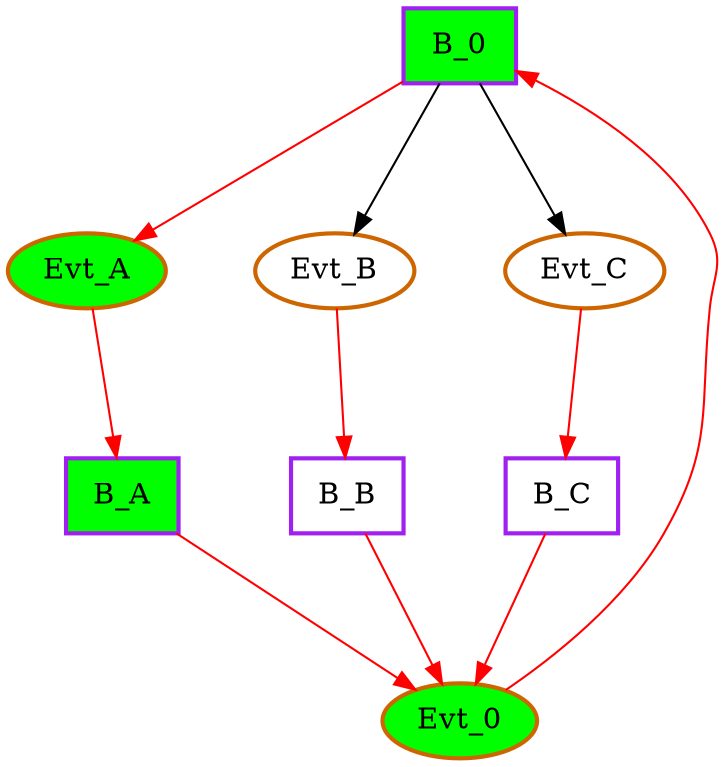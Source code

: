 digraph "pps-test3-1-download" {
graph [root="Demo",rankdir   = TB, nodesep           = 0.6, mindist     = 1.0, ranksep = 1.0, overlap = false]
node [style     = "filled", fillcolor = "white", color = "black"]
B_0[cpu="1", flags="0x00108107", type="block", tperiod="100000000", pattern="A", patentry="false", patexit="true", beamproc="undefined", bpentry="false", bpexit="false", qlo="true", qhi="false", qil="false", shape     = "rectangle", fillcolor = "green", penwidth=2, color = "purple"];
B_A[cpu="1", flags="0x00008107", type="block", tperiod="100000000", pattern="A", patentry="false", patexit="false", beamproc="undefined", bpentry="false", bpexit="false", qlo="false", qhi="false", qil="false", shape     = "rectangle", fillcolor = "green", penwidth=2, color = "purple"];
B_B[cpu="1", flags="0x00008007", type="block", tperiod="100000000", pattern="B", patentry="false", patexit="true", beamproc="undefined", bpentry="false", bpexit="false", qlo="false", qhi="false", qil="false", shape     = "rectangle", fillcolor = "white", penwidth=2, color = "purple"];
B_C[cpu="1", flags="0x00008007", type="block", tperiod="100000000", pattern="C", patentry="false", patexit="true", beamproc="undefined", bpentry="false", bpexit="false", qlo="false", qhi="false", qil="false", shape     = "rectangle", fillcolor = "white", penwidth=2, color = "purple"];
Evt_0[cpu="1", flags="0x00002102", type="tmsg", toffs="0", pattern="A", patentry="true", patexit="false", beamproc="undefined", bpentry="false", bpexit="false", fid="1", gid="5", evtno=0, beamin="0", bpcstart="0", sid="2", bpid="8", reqnobeam="0", vacc="0", id="0x1005000000200200", par="0x0000000000000001", tef="0", shape     = "oval", fillcolor = "green", penwidth=2, color = "darkorange3"];
Evt_A[cpu="1", flags="0x00002102", type="tmsg", toffs="0", pattern="A", patentry="false", patexit="false", beamproc="undefined", bpentry="false", bpexit="false", fid="1", gid="5", evtno=15, beamin="0", bpcstart="0", sid="2", bpid="8", reqnobeam="0", vacc="0", id="0x100500f000200200", par="0x0000000000000002", tef="0", shape     = "oval", fillcolor = "green", penwidth=2, color = "darkorange3"];
Evt_B[cpu="1", flags="0x00002002", type="tmsg", toffs="0", pattern="B", patentry="true", patexit="false", beamproc="undefined", bpentry="false", bpexit="false", fid="1", gid="5", evtno=255, beamin="0", bpcstart="0", sid="2", bpid="8", reqnobeam="0", vacc="0", id="0x10050ff000200200", par="0x0000000000000020", tef="0", shape     = "oval", fillcolor = "white", penwidth=2, color = "darkorange3"];
Evt_C[cpu="1", flags="0x00002002", type="tmsg", toffs="0", pattern="C", patentry="true", patexit="false", beamproc="undefined", bpentry="false", bpexit="false", fid="1", gid="5", evtno=1023, beamin="0", bpcstart="0", sid="2", bpid="8", reqnobeam="0", vacc="0", id="0x10053ff000200200", par="0x0000000000000021", tef="0", shape     = "oval", fillcolor = "white", penwidth=2, color = "darkorange3"];
B_0->Evt_A [type="defdst", color = "red"];
B_B->Evt_0 [type="defdst", color = "red"];
Evt_0->B_0 [type="defdst", color = "red"];
Evt_B->B_B [type="defdst", color = "red"];
B_A->Evt_0 [type="defdst", color = "red"];
B_C->Evt_0 [type="defdst", color = "red"];
Evt_A->B_A [type="defdst", color = "red"];
Evt_C->B_C [type="defdst", color = "red"];
B_0->Evt_B [type="altdst", color = "black"];
B_0->Evt_C [type="altdst", color = "black"];
}
